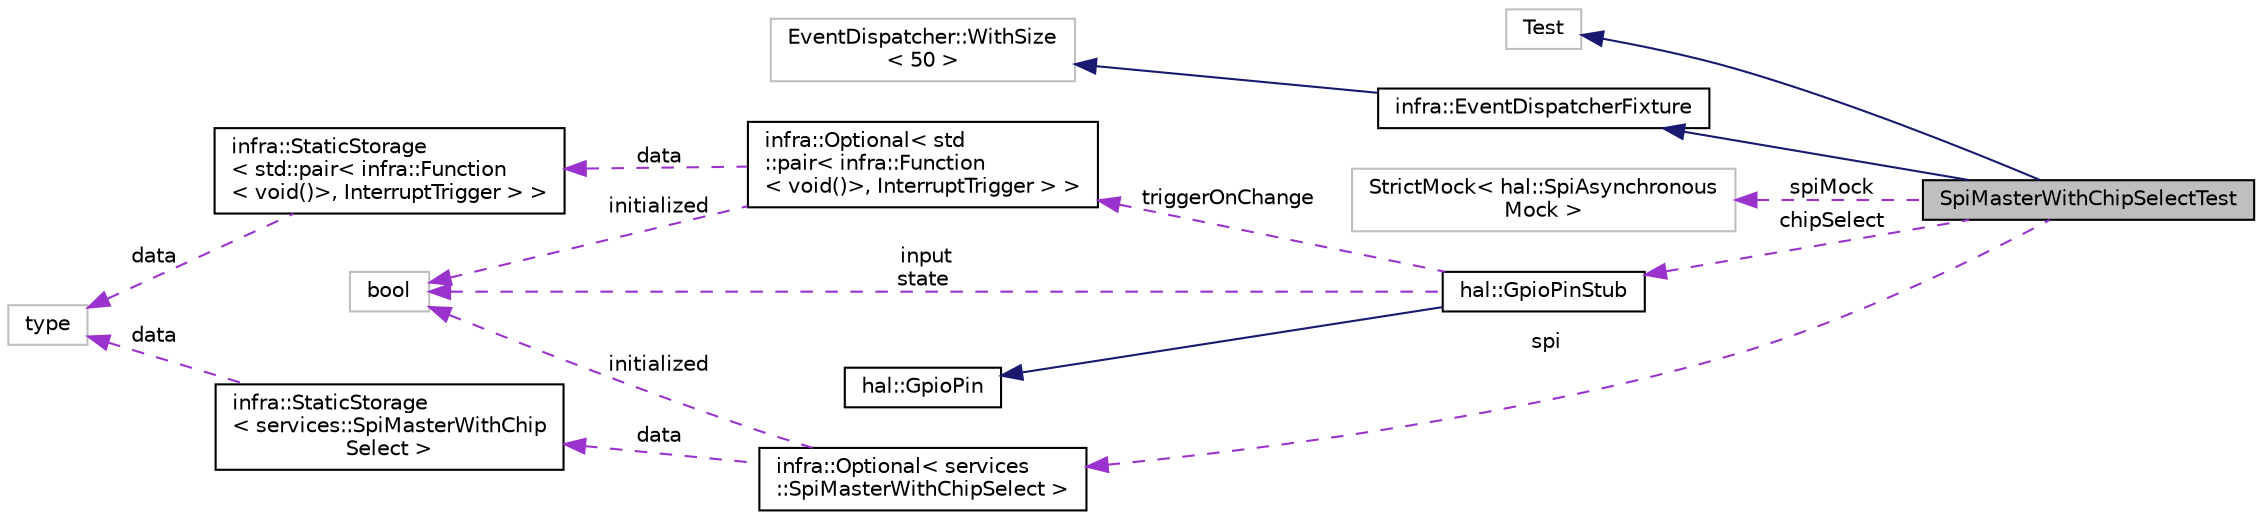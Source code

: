 digraph "SpiMasterWithChipSelectTest"
{
 // INTERACTIVE_SVG=YES
  edge [fontname="Helvetica",fontsize="10",labelfontname="Helvetica",labelfontsize="10"];
  node [fontname="Helvetica",fontsize="10",shape=record];
  rankdir="LR";
  Node4 [label="SpiMasterWithChipSelectTest",height=0.2,width=0.4,color="black", fillcolor="grey75", style="filled", fontcolor="black"];
  Node5 -> Node4 [dir="back",color="midnightblue",fontsize="10",style="solid",fontname="Helvetica"];
  Node5 [label="Test",height=0.2,width=0.4,color="grey75", fillcolor="white", style="filled"];
  Node6 -> Node4 [dir="back",color="midnightblue",fontsize="10",style="solid",fontname="Helvetica"];
  Node6 [label="infra::EventDispatcherFixture",height=0.2,width=0.4,color="black", fillcolor="white", style="filled",URL="$dd/df4/classinfra_1_1_event_dispatcher_fixture.html"];
  Node7 -> Node6 [dir="back",color="midnightblue",fontsize="10",style="solid",fontname="Helvetica"];
  Node7 [label="EventDispatcher::WithSize\l\< 50 \>",height=0.2,width=0.4,color="grey75", fillcolor="white", style="filled"];
  Node8 -> Node4 [dir="back",color="darkorchid3",fontsize="10",style="dashed",label=" spiMock" ,fontname="Helvetica"];
  Node8 [label="StrictMock\< hal::SpiAsynchronous\lMock \>",height=0.2,width=0.4,color="grey75", fillcolor="white", style="filled"];
  Node9 -> Node4 [dir="back",color="darkorchid3",fontsize="10",style="dashed",label=" chipSelect" ,fontname="Helvetica"];
  Node9 [label="hal::GpioPinStub",height=0.2,width=0.4,color="black", fillcolor="white", style="filled",URL="$dd/d34/classhal_1_1_gpio_pin_stub.html"];
  Node10 -> Node9 [dir="back",color="midnightblue",fontsize="10",style="solid",fontname="Helvetica"];
  Node10 [label="hal::GpioPin",height=0.2,width=0.4,color="black", fillcolor="white", style="filled",URL="$d7/d8c/classhal_1_1_gpio_pin.html"];
  Node11 -> Node9 [dir="back",color="darkorchid3",fontsize="10",style="dashed",label=" triggerOnChange" ,fontname="Helvetica"];
  Node11 [label="infra::Optional\< std\l::pair\< infra::Function\l\< void()\>, InterruptTrigger \> \>",height=0.2,width=0.4,color="black", fillcolor="white", style="filled",URL="$dc/df7/classinfra_1_1_optional.html"];
  Node12 -> Node11 [dir="back",color="darkorchid3",fontsize="10",style="dashed",label=" initialized" ,fontname="Helvetica"];
  Node12 [label="bool",height=0.2,width=0.4,color="grey75", fillcolor="white", style="filled"];
  Node13 -> Node11 [dir="back",color="darkorchid3",fontsize="10",style="dashed",label=" data" ,fontname="Helvetica"];
  Node13 [label="infra::StaticStorage\l\< std::pair\< infra::Function\l\< void()\>, InterruptTrigger \> \>",height=0.2,width=0.4,color="black", fillcolor="white", style="filled",URL="$d0/d8c/classinfra_1_1_static_storage.html"];
  Node14 -> Node13 [dir="back",color="darkorchid3",fontsize="10",style="dashed",label=" data" ,fontname="Helvetica"];
  Node14 [label="type",height=0.2,width=0.4,color="grey75", fillcolor="white", style="filled"];
  Node12 -> Node9 [dir="back",color="darkorchid3",fontsize="10",style="dashed",label=" input\nstate" ,fontname="Helvetica"];
  Node15 -> Node4 [dir="back",color="darkorchid3",fontsize="10",style="dashed",label=" spi" ,fontname="Helvetica"];
  Node15 [label="infra::Optional\< services\l::SpiMasterWithChipSelect \>",height=0.2,width=0.4,color="black", fillcolor="white", style="filled",URL="$dc/df7/classinfra_1_1_optional.html"];
  Node16 -> Node15 [dir="back",color="darkorchid3",fontsize="10",style="dashed",label=" data" ,fontname="Helvetica"];
  Node16 [label="infra::StaticStorage\l\< services::SpiMasterWithChip\lSelect \>",height=0.2,width=0.4,color="black", fillcolor="white", style="filled",URL="$d0/d8c/classinfra_1_1_static_storage.html"];
  Node14 -> Node16 [dir="back",color="darkorchid3",fontsize="10",style="dashed",label=" data" ,fontname="Helvetica"];
  Node12 -> Node15 [dir="back",color="darkorchid3",fontsize="10",style="dashed",label=" initialized" ,fontname="Helvetica"];
}
